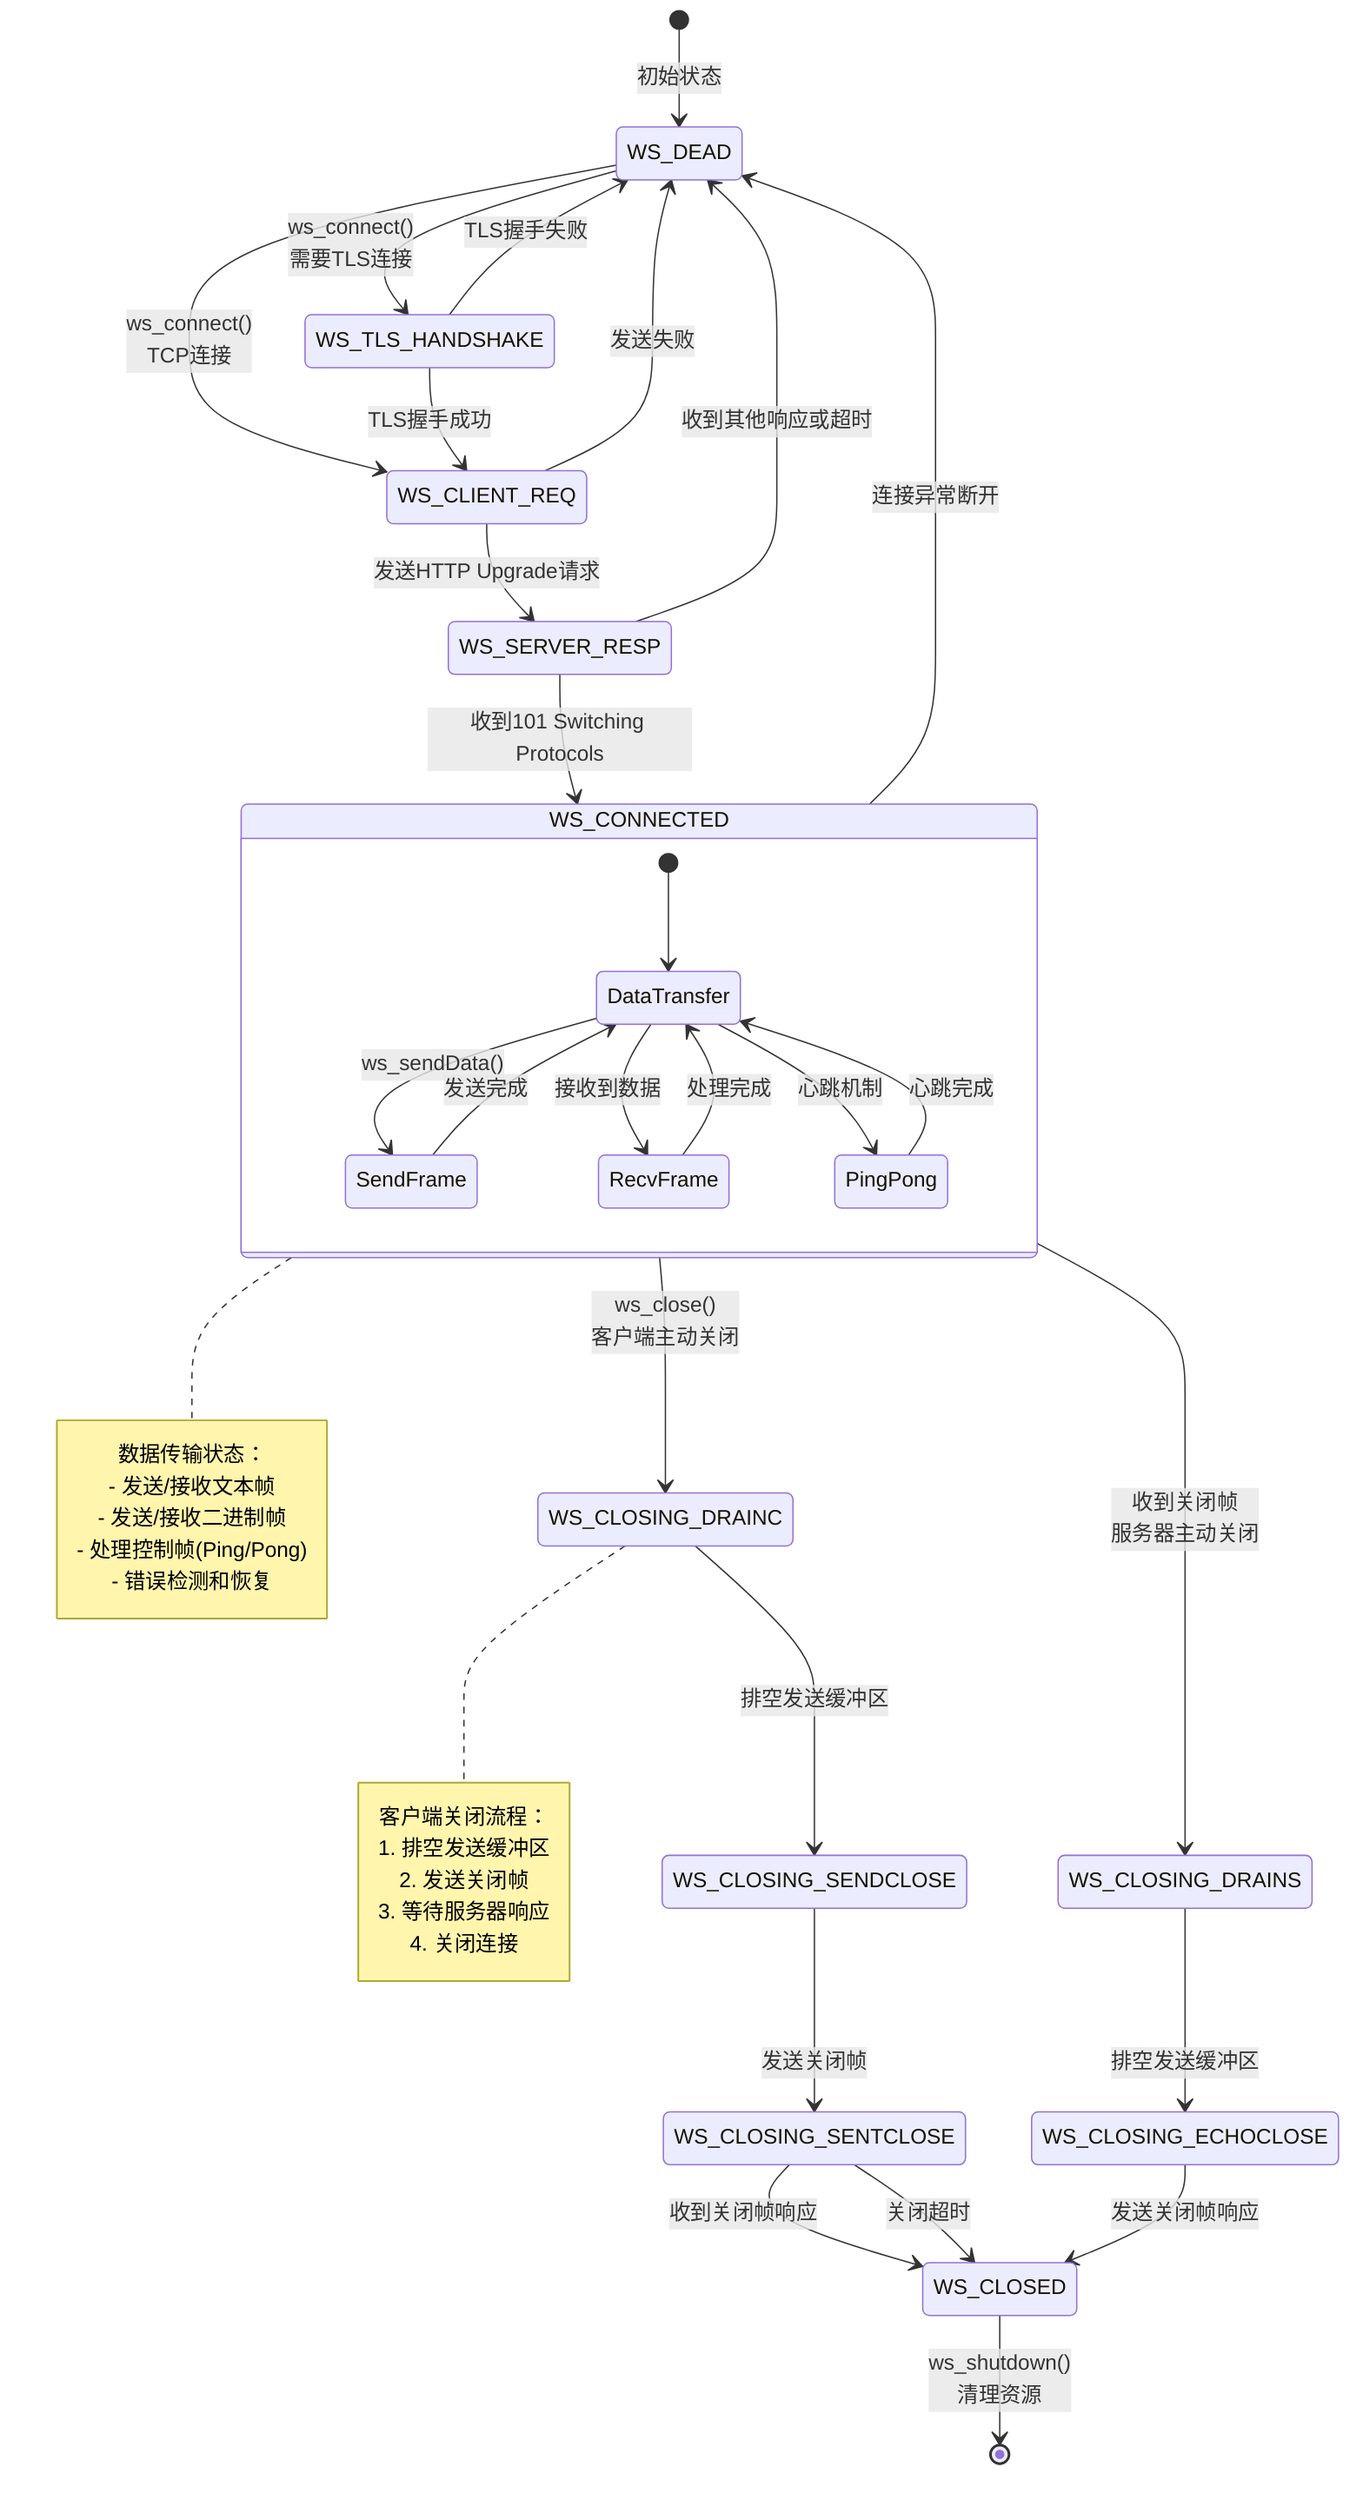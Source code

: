 stateDiagram-v2
    [*] --> WS_DEAD : 初始状态
    
    WS_DEAD --> WS_TLS_HANDSHAKE : ws_connect()<br/>需要TLS连接
    WS_DEAD --> WS_CLIENT_REQ : ws_connect()<br/>TCP连接
    
    WS_TLS_HANDSHAKE --> WS_CLIENT_REQ : TLS握手成功
    WS_TLS_HANDSHAKE --> WS_DEAD : TLS握手失败
    
    WS_CLIENT_REQ --> WS_SERVER_RESP : 发送HTTP Upgrade请求
    WS_CLIENT_REQ --> WS_DEAD : 发送失败
    
    WS_SERVER_RESP --> WS_CONNECTED : 收到101 Switching Protocols
    WS_SERVER_RESP --> WS_DEAD : 收到其他响应或超时
    
    WS_CONNECTED --> WS_CLOSING_DRAINC : ws_close()<br/>客户端主动关闭
    WS_CONNECTED --> WS_CLOSING_DRAINS : 收到关闭帧<br/>服务器主动关闭
    WS_CONNECTED --> WS_DEAD : 连接异常断开
    
    state WS_CONNECTED {
        [*] --> DataTransfer
        DataTransfer --> SendFrame : ws_sendData()
        DataTransfer --> RecvFrame : 接收到数据
        SendFrame --> DataTransfer : 发送完成
        RecvFrame --> DataTransfer : 处理完成
        
        DataTransfer --> PingPong : 心跳机制
        PingPong --> DataTransfer : 心跳完成
    }
    
    WS_CLOSING_DRAINC --> WS_CLOSING_SENDCLOSE : 排空发送缓冲区
    WS_CLOSING_DRAINS --> WS_CLOSING_ECHOCLOSE : 排空发送缓冲区
    
    WS_CLOSING_SENDCLOSE --> WS_CLOSING_SENTCLOSE : 发送关闭帧
    WS_CLOSING_SENTCLOSE --> WS_CLOSED : 收到关闭帧响应
    WS_CLOSING_SENTCLOSE --> WS_CLOSED : 关闭超时
    
    WS_CLOSING_ECHOCLOSE --> WS_CLOSED : 发送关闭帧响应
    
    WS_CLOSED --> [*] : ws_shutdown()<br/>清理资源
    
    note right of WS_CONNECTED
        数据传输状态：
        - 发送/接收文本帧
        - 发送/接收二进制帧
        - 处理控制帧(Ping/Pong)
        - 错误检测和恢复
    end note
    
    note right of WS_CLOSING_DRAINC
        客户端关闭流程：
        1. 排空发送缓冲区
        2. 发送关闭帧
        3. 等待服务器响应
        4. 关闭连接
    end note